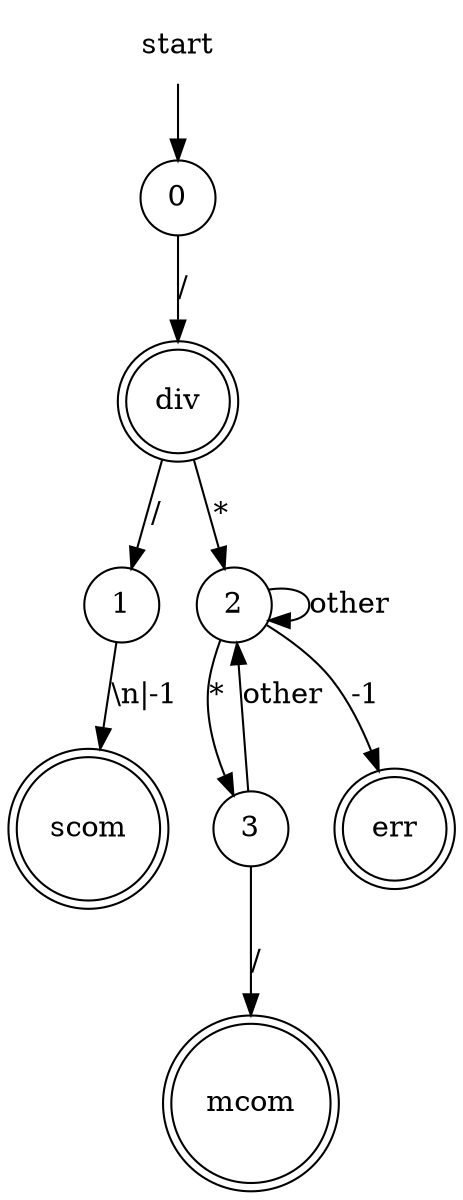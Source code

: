 digraph G {
  start[shape=plaintext]
  0[shape=circle]
  1[shape=circle]
  2[shape=circle]
  3[shape=circle]
  div[shape=doublecircle]
  mcom[shape=doublecircle]
  scom[shape=doublecircle]
  err[shape=doublecircle]

  start->0	
  0->div[label="/"]
  div->1[label="/"]
  1->scom[label="\\n|-1"]
  div->2[label="*"]
  2->err[label="-1"]
  2->3[label="*"]
  2->2[label="other"]
  3->mcom[label="/"]
  3->2[label="other"]
}
